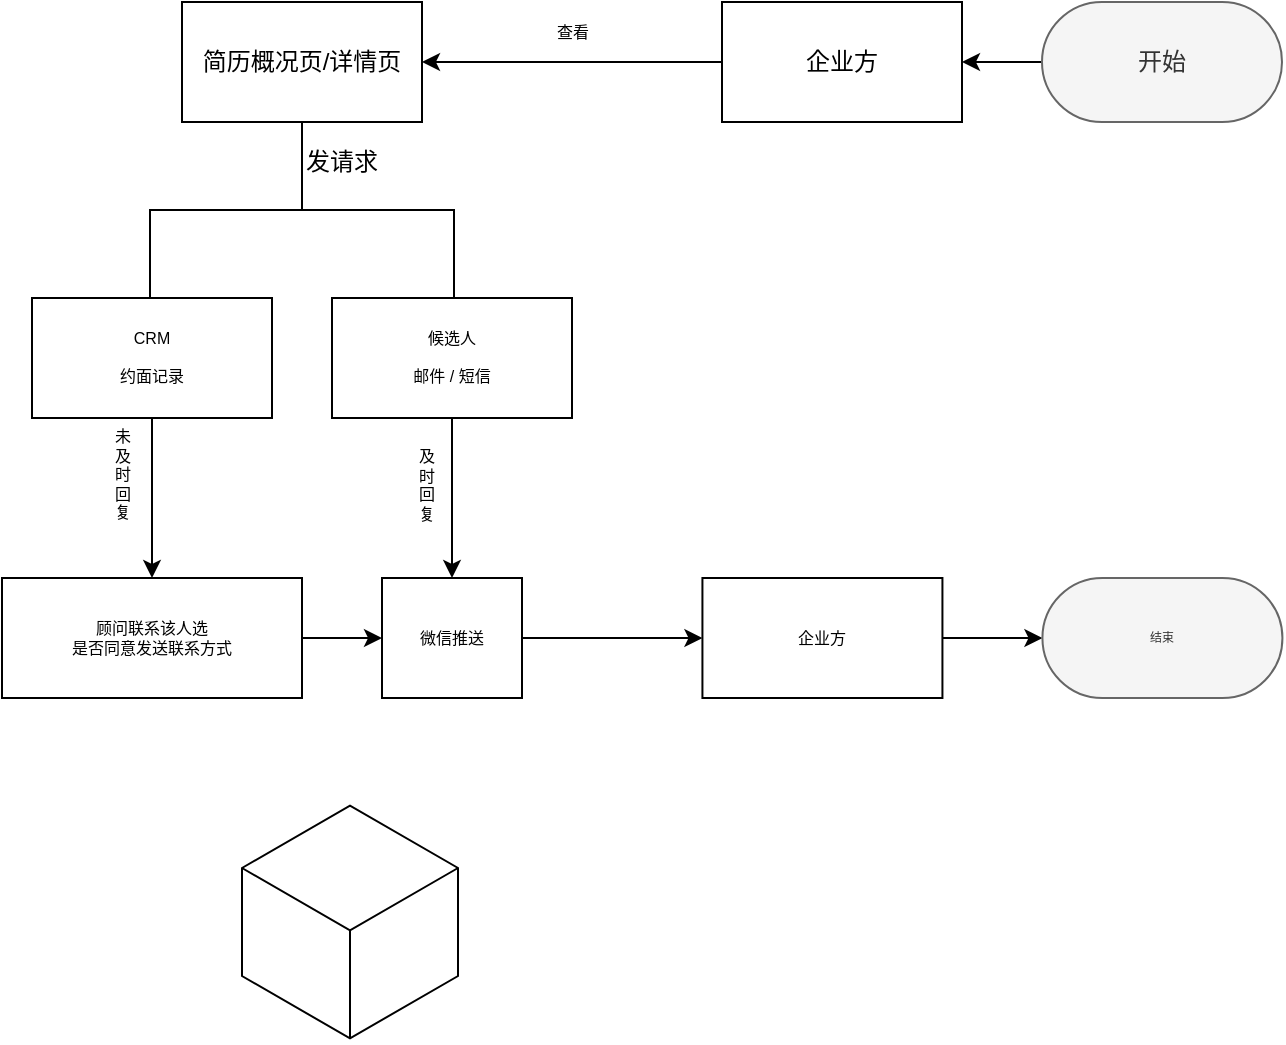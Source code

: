 <mxfile version="10.6.3" type="github"><diagram id="TIRG8AkRRn5QsD-ZhviB" name="Ã§Â¬Â¬ 1 Ã©Â¡Âµ"><mxGraphModel dx="674" dy="584" grid="1" gridSize="10" guides="1" tooltips="1" connect="1" arrows="1" fold="1" page="0" pageScale="1" pageWidth="1169" pageHeight="827" math="0" shadow="0"><root><mxCell id="0"/><mxCell id="1" parent="0"/><mxCell id="aYR6g0NFP0QF3TVmTliI-3" value="" style="edgeStyle=orthogonalEdgeStyle;rounded=0;orthogonalLoop=1;jettySize=auto;html=1;" parent="1" source="aYR6g0NFP0QF3TVmTliI-1" target="aYR6g0NFP0QF3TVmTliI-2" edge="1"><mxGeometry relative="1" as="geometry"/></mxCell><mxCell id="aYR6g0NFP0QF3TVmTliI-1" value="开始" style="rounded=1;whiteSpace=wrap;html=1;arcSize=50;fillColor=#f5f5f5;strokeColor=#666666;fontColor=#333333;" parent="1" vertex="1"><mxGeometry x="1030" y="100" width="120" height="60" as="geometry"/></mxCell><mxCell id="aYR6g0NFP0QF3TVmTliI-5" value="" style="edgeStyle=orthogonalEdgeStyle;rounded=0;orthogonalLoop=1;jettySize=auto;html=1;" parent="1" source="aYR6g0NFP0QF3TVmTliI-2" target="aYR6g0NFP0QF3TVmTliI-4" edge="1"><mxGeometry relative="1" as="geometry"/></mxCell><mxCell id="aYR6g0NFP0QF3TVmTliI-2" value="企业方" style="rounded=1;whiteSpace=wrap;html=1;arcSize=0;" parent="1" vertex="1"><mxGeometry x="870" y="100" width="120" height="60" as="geometry"/></mxCell><mxCell id="aYR6g0NFP0QF3TVmTliI-4" value="简历概况页/详情页" style="rounded=1;whiteSpace=wrap;html=1;arcSize=0;fillColor=#ffffff;" parent="1" vertex="1"><mxGeometry x="600" y="100" width="120" height="60" as="geometry"/></mxCell><mxCell id="aYR6g0NFP0QF3TVmTliI-10" value="" style="strokeWidth=1;html=1;shape=mxgraph.flowchart.annotation_2;align=left;fillColor=#ffffff;rotation=90;" parent="1" vertex="1"><mxGeometry x="616" y="128" width="88" height="152" as="geometry"/></mxCell><mxCell id="aYR6g0NFP0QF3TVmTliI-12" value="发请求" style="text;html=1;resizable=0;points=[];autosize=1;align=left;verticalAlign=top;spacingTop=-4;" parent="1" vertex="1"><mxGeometry x="660" y="170" width="50" height="20" as="geometry"/></mxCell><mxCell id="lQ_npTBqb8i_qeoIW4Se-1" value="查看" style="text;html=1;resizable=0;points=[];autosize=1;align=center;verticalAlign=top;spacingTop=-4;fontSize=8;" parent="1" vertex="1"><mxGeometry x="775" y="108" width="40" height="10" as="geometry"/></mxCell><mxCell id="lQ_npTBqb8i_qeoIW4Se-10" value="" style="edgeStyle=orthogonalEdgeStyle;rounded=0;orthogonalLoop=1;jettySize=auto;html=1;fontSize=8;" parent="1" source="lQ_npTBqb8i_qeoIW4Se-2" target="lQ_npTBqb8i_qeoIW4Se-9" edge="1"><mxGeometry relative="1" as="geometry"/></mxCell><mxCell id="lQ_npTBqb8i_qeoIW4Se-2" value="候选人&lt;br&gt;&lt;br&gt;邮件 / 短信" style="rounded=0;whiteSpace=wrap;html=1;strokeWidth=1;fillColor=#ffffff;fontSize=8;" parent="1" vertex="1"><mxGeometry x="675" y="248" width="120" height="60" as="geometry"/></mxCell><mxCell id="lQ_npTBqb8i_qeoIW4Se-18" value="" style="edgeStyle=orthogonalEdgeStyle;rounded=0;orthogonalLoop=1;jettySize=auto;html=1;fontSize=6;" parent="1" source="lQ_npTBqb8i_qeoIW4Se-9" target="lQ_npTBqb8i_qeoIW4Se-17" edge="1"><mxGeometry relative="1" as="geometry"/></mxCell><mxCell id="lQ_npTBqb8i_qeoIW4Se-9" value="微信推送" style="rounded=0;whiteSpace=wrap;html=1;strokeWidth=1;fillColor=#ffffff;fontSize=8;" parent="1" vertex="1"><mxGeometry x="700" y="388" width="70" height="60" as="geometry"/></mxCell><mxCell id="lQ_npTBqb8i_qeoIW4Se-25" value="" style="edgeStyle=orthogonalEdgeStyle;rounded=0;orthogonalLoop=1;jettySize=auto;html=1;fontSize=6;entryX=0;entryY=0.5;entryDx=0;entryDy=0;" parent="1" source="lQ_npTBqb8i_qeoIW4Se-17" target="lQ_npTBqb8i_qeoIW4Se-26" edge="1"><mxGeometry relative="1" as="geometry"><mxPoint x="1060.214" y="418" as="targetPoint"/></mxGeometry></mxCell><mxCell id="lQ_npTBqb8i_qeoIW4Se-17" value="企业方" style="rounded=0;whiteSpace=wrap;html=1;strokeWidth=1;fillColor=#ffffff;fontSize=8;" parent="1" vertex="1"><mxGeometry x="860.214" y="388" width="120" height="60" as="geometry"/></mxCell><mxCell id="lQ_npTBqb8i_qeoIW4Se-8" value="" style="edgeStyle=orthogonalEdgeStyle;rounded=0;orthogonalLoop=1;jettySize=auto;html=1;fontSize=8;" parent="1" source="lQ_npTBqb8i_qeoIW4Se-3" target="lQ_npTBqb8i_qeoIW4Se-7" edge="1"><mxGeometry relative="1" as="geometry"/></mxCell><mxCell id="lQ_npTBqb8i_qeoIW4Se-3" value="CRM&lt;br&gt;&lt;br&gt;约面记录&lt;br&gt;" style="rounded=0;whiteSpace=wrap;html=1;strokeWidth=1;fillColor=#ffffff;fontSize=8;" parent="1" vertex="1"><mxGeometry x="525" y="248" width="120" height="60" as="geometry"/></mxCell><mxCell id="lQ_npTBqb8i_qeoIW4Se-13" value="" style="edgeStyle=orthogonalEdgeStyle;rounded=0;orthogonalLoop=1;jettySize=auto;html=1;fontSize=6;" parent="1" source="lQ_npTBqb8i_qeoIW4Se-7" target="lQ_npTBqb8i_qeoIW4Se-9" edge="1"><mxGeometry relative="1" as="geometry"/></mxCell><mxCell id="lQ_npTBqb8i_qeoIW4Se-7" value="&lt;font style=&quot;font-size: 8px&quot;&gt;顾问联系该人选&lt;br style=&quot;font-size: 8px&quot;&gt;是否同意发送联系方式&lt;/font&gt;&lt;br style=&quot;font-size: 6px&quot;&gt;" style="rounded=0;whiteSpace=wrap;html=1;strokeWidth=1;fillColor=#ffffff;fontSize=6;" parent="1" vertex="1"><mxGeometry x="510" y="388" width="150" height="60" as="geometry"/></mxCell><mxCell id="lQ_npTBqb8i_qeoIW4Se-11" value="&lt;div style=&quot;text-align: center&quot;&gt;&lt;span&gt;及&lt;/span&gt;&lt;/div&gt;&lt;div style=&quot;text-align: center&quot;&gt;&lt;span&gt;时&lt;/span&gt;&lt;/div&gt;&lt;div style=&quot;text-align: center&quot;&gt;&lt;span&gt;回&lt;/span&gt;&lt;/div&gt;&lt;div style=&quot;text-align: center&quot;&gt;&lt;span&gt;复&lt;/span&gt;&lt;/div&gt;" style="text;html=1;resizable=0;points=[];autosize=1;align=center;verticalAlign=top;spacingTop=-4;fontSize=8;" parent="1" vertex="1"><mxGeometry x="706.5" y="320" width="30" height="40" as="geometry"/></mxCell><mxCell id="lQ_npTBqb8i_qeoIW4Se-12" value="&lt;div style=&quot;text-align: center&quot;&gt;&lt;span&gt;未&lt;/span&gt;&lt;/div&gt;&lt;div style=&quot;text-align: center&quot;&gt;&lt;span&gt;及&lt;/span&gt;&lt;/div&gt;&lt;div style=&quot;text-align: center&quot;&gt;&lt;span&gt;时&lt;/span&gt;&lt;/div&gt;&lt;div style=&quot;text-align: center&quot;&gt;&lt;span&gt;回&lt;/span&gt;&lt;/div&gt;&lt;div style=&quot;text-align: center&quot;&gt;&lt;span&gt;复&lt;/span&gt;&lt;/div&gt;" style="text;html=1;resizable=0;points=[];autosize=1;align=center;verticalAlign=top;spacingTop=-4;fontSize=8;" parent="1" vertex="1"><mxGeometry x="555" y="310" width="30" height="50" as="geometry"/></mxCell><mxCell id="lQ_npTBqb8i_qeoIW4Se-26" value="结束" style="rounded=1;whiteSpace=wrap;html=1;strokeWidth=1;fontSize=6;align=center;arcSize=50;fillColor=#f5f5f5;strokeColor=#666666;fontColor=#333333;" parent="1" vertex="1"><mxGeometry x="1030.214" y="388" width="120" height="60" as="geometry"/></mxCell><mxCell id="QE7dfFDC8T6kvGn1Gsxt-2" value="" style="html=1;whiteSpace=wrap;aspect=fixed;shape=isoCube;backgroundOutline=1;" vertex="1" parent="1"><mxGeometry x="630" y="500" width="108" height="120" as="geometry"/></mxCell></root></mxGraphModel></diagram></mxfile>
